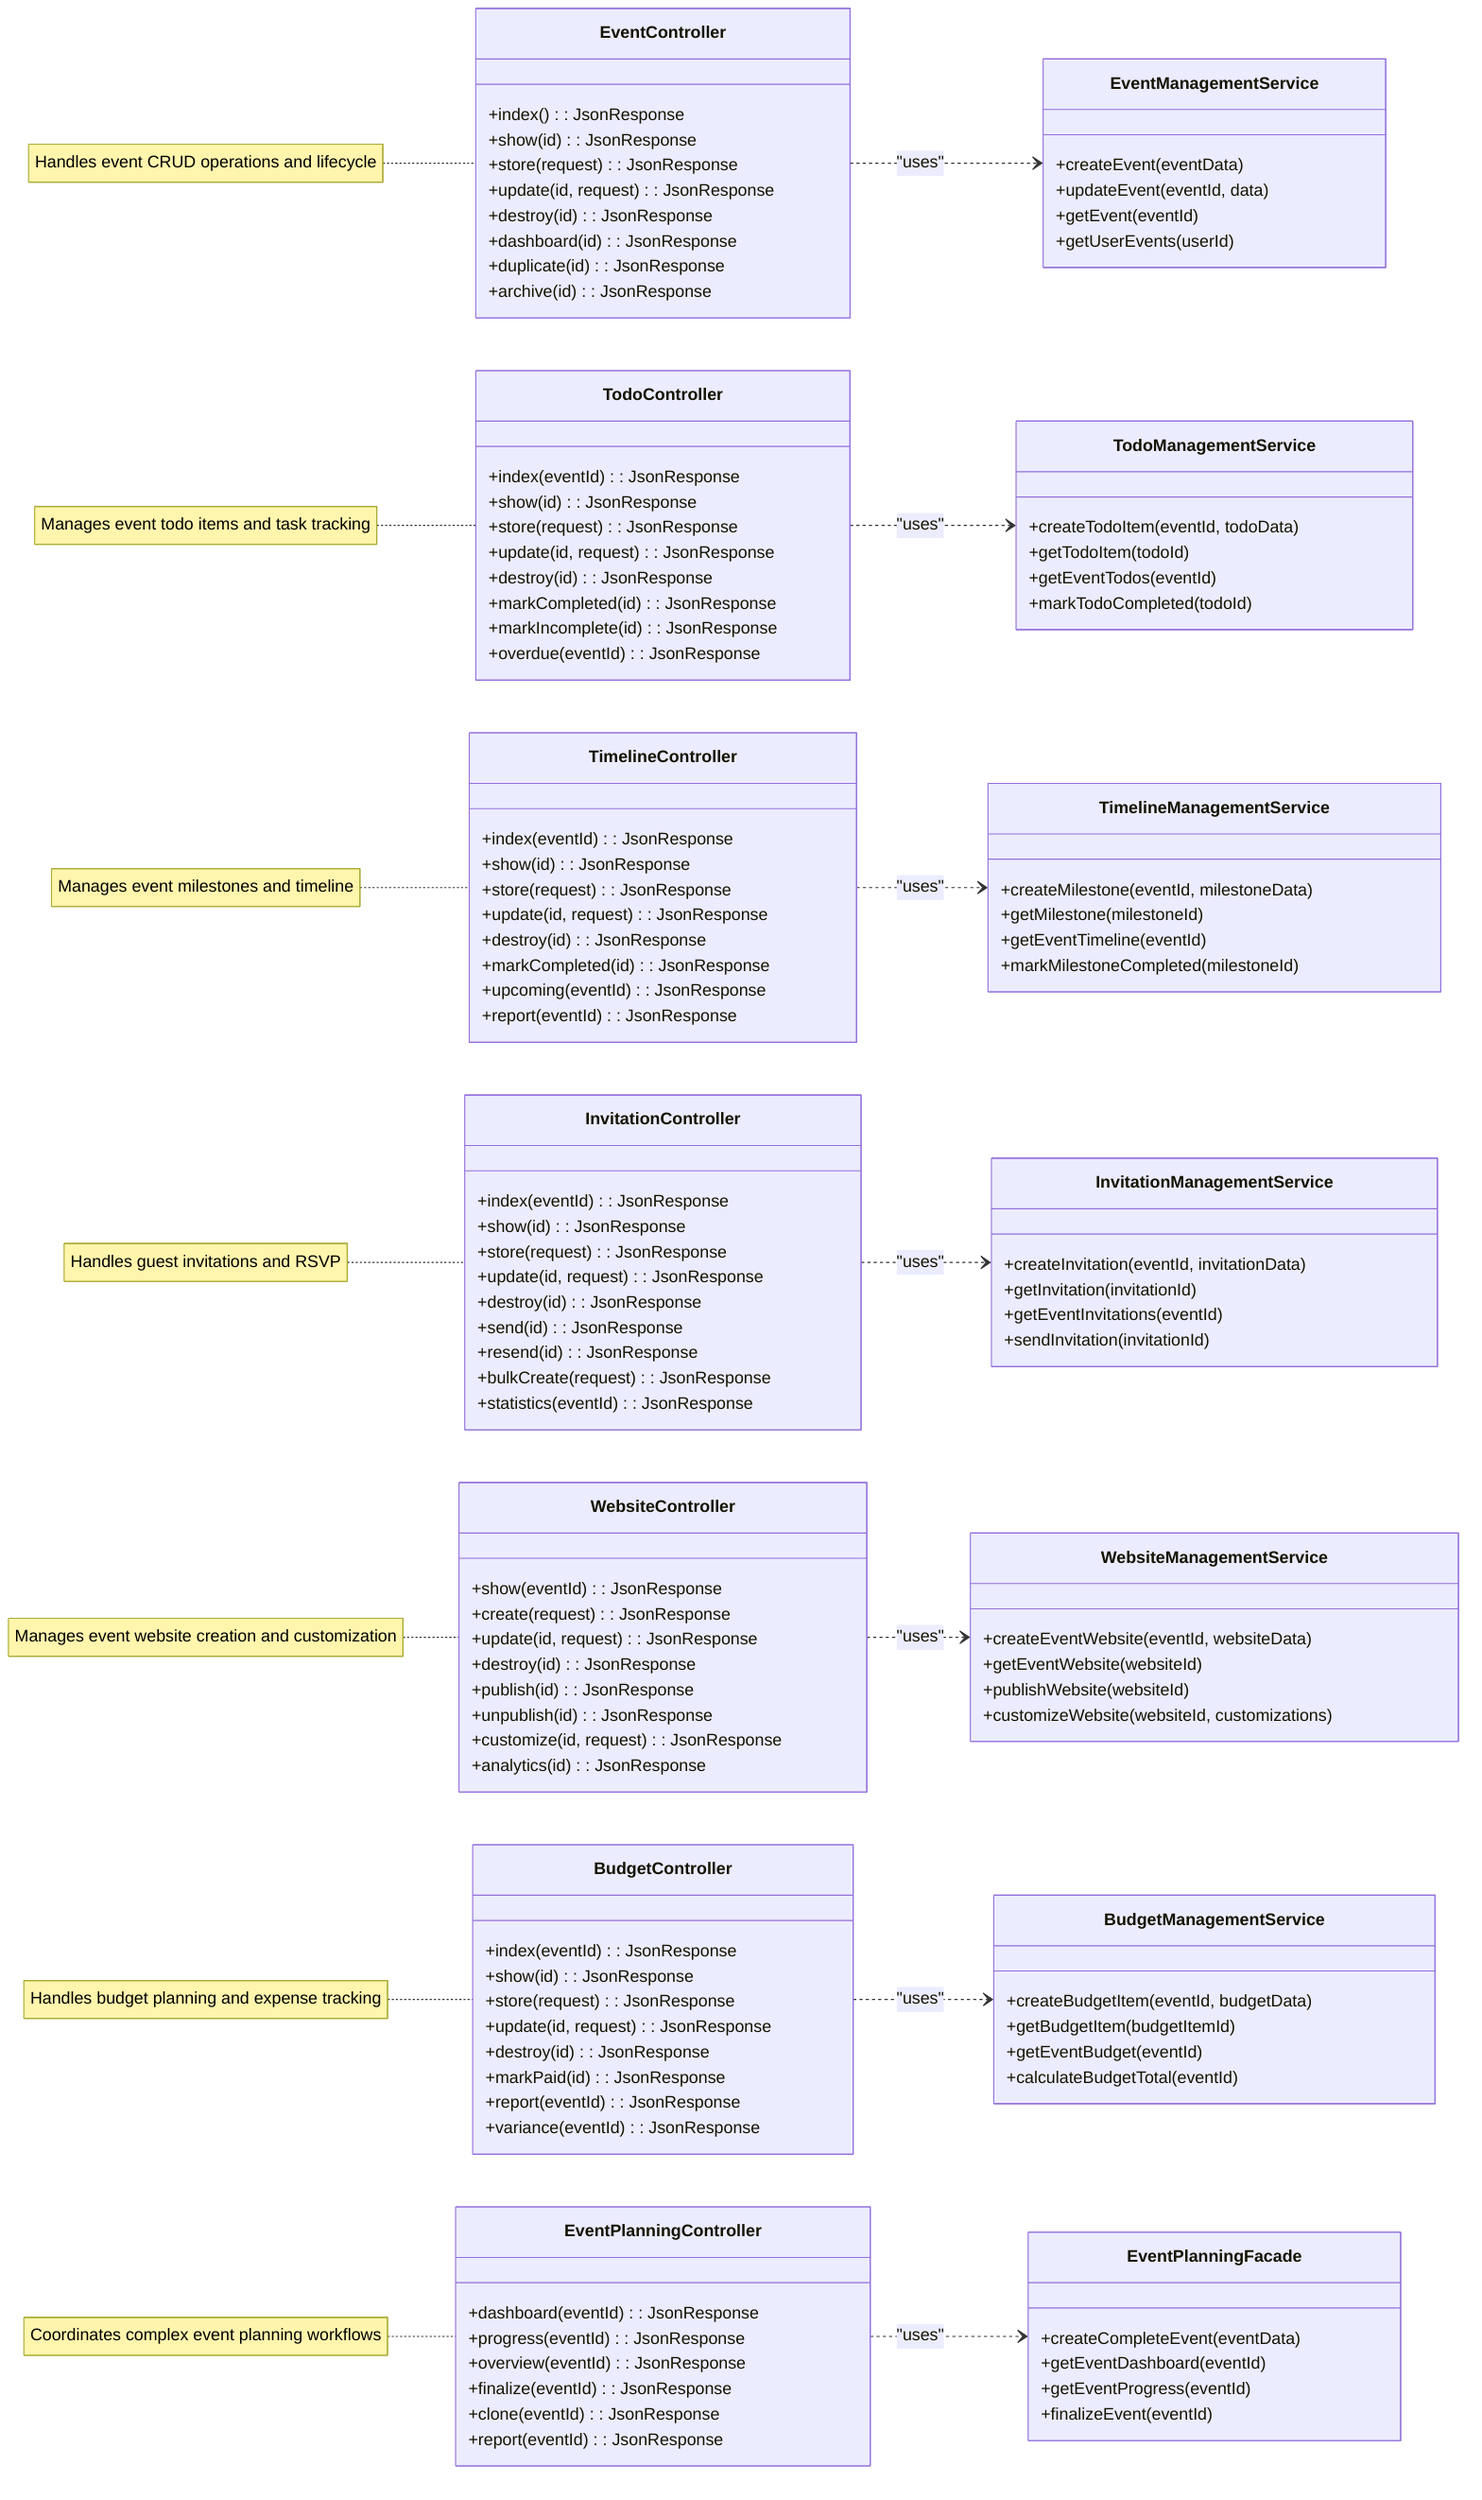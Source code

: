 classDiagram
    direction LR
    
    %% =============== EVENT PLANNING CONTROLLERS (API LAYER) ===============

    %% -------------- Service Layer References (External) --------------
    class EventManagementService {
        +createEvent(eventData)
        +updateEvent(eventId, data)
        +getEvent(eventId)
        +getUserEvents(userId)
    }

    class TodoManagementService {
        +createTodoItem(eventId, todoData)
        +getTodoItem(todoId)
        +getEventTodos(eventId)
        +markTodoCompleted(todoId)
    }

    class TimelineManagementService {
        +createMilestone(eventId, milestoneData)
        +getMilestone(milestoneId)
        +getEventTimeline(eventId)
        +markMilestoneCompleted(milestoneId)
    }

    class InvitationManagementService {
        +createInvitation(eventId, invitationData)
        +getInvitation(invitationId)
        +getEventInvitations(eventId)
        +sendInvitation(invitationId)
    }

    class WebsiteManagementService {
        +createEventWebsite(eventId, websiteData)
        +getEventWebsite(websiteId)
        +publishWebsite(websiteId)
        +customizeWebsite(websiteId, customizations)
    }

    class BudgetManagementService {
        +createBudgetItem(eventId, budgetData)
        +getBudgetItem(budgetItemId)
        +getEventBudget(eventId)
        +calculateBudgetTotal(eventId)
    }

    class EventPlanningFacade {
        +createCompleteEvent(eventData)
        +getEventDashboard(eventId)
        +getEventProgress(eventId)
        +finalizeEvent(eventId)
    }

    %% -------------- MVC Controllers --------------
    class EventController {
        +index() : JsonResponse
        +show(id) : JsonResponse
        +store(request) : JsonResponse
        +update(id, request) : JsonResponse
        +destroy(id) : JsonResponse
        +dashboard(id) : JsonResponse
        +duplicate(id) : JsonResponse
        +archive(id) : JsonResponse
    }

    class TodoController {
        +index(eventId) : JsonResponse
        +show(id) : JsonResponse
        +store(request) : JsonResponse
        +update(id, request) : JsonResponse
        +destroy(id) : JsonResponse
        +markCompleted(id) : JsonResponse
        +markIncomplete(id) : JsonResponse
        +overdue(eventId) : JsonResponse
    }

    class TimelineController {
        +index(eventId) : JsonResponse
        +show(id) : JsonResponse
        +store(request) : JsonResponse
        +update(id, request) : JsonResponse
        +destroy(id) : JsonResponse
        +markCompleted(id) : JsonResponse
        +upcoming(eventId) : JsonResponse
        +report(eventId) : JsonResponse
    }

    class InvitationController {
        +index(eventId) : JsonResponse
        +show(id) : JsonResponse
        +store(request) : JsonResponse
        +update(id, request) : JsonResponse
        +destroy(id) : JsonResponse
        +send(id) : JsonResponse
        +resend(id) : JsonResponse
        +bulkCreate(request) : JsonResponse
        +statistics(eventId) : JsonResponse
    }

    class WebsiteController {
        +show(eventId) : JsonResponse
        +create(request) : JsonResponse
        +update(id, request) : JsonResponse
        +destroy(id) : JsonResponse
        +publish(id) : JsonResponse
        +unpublish(id) : JsonResponse
        +customize(id, request) : JsonResponse
        +analytics(id) : JsonResponse
    }

    class BudgetController {
        +index(eventId) : JsonResponse
        +show(id) : JsonResponse
        +store(request) : JsonResponse
        +update(id, request) : JsonResponse
        +destroy(id) : JsonResponse
        +markPaid(id) : JsonResponse
        +report(eventId) : JsonResponse
        +variance(eventId) : JsonResponse
    }

    class EventPlanningController {
        +dashboard(eventId) : JsonResponse
        +progress(eventId) : JsonResponse
        +overview(eventId) : JsonResponse
        +finalize(eventId) : JsonResponse
        +clone(eventId) : JsonResponse
        +report(eventId) : JsonResponse
    }

    %% =============== RELATIONSHIPS (Controller → Service ONLY) ===============

    %% Controller Dependencies
    EventController ..> EventManagementService : "uses"
    TodoController ..> TodoManagementService : "uses"
    TimelineController ..> TimelineManagementService : "uses"
    InvitationController ..> InvitationManagementService : "uses"
    WebsiteController ..> WebsiteManagementService : "uses"
    BudgetController ..> BudgetManagementService : "uses"
    EventPlanningController ..> EventPlanningFacade : "uses"

    %% =============== NOTES ===============
    note for EventController "Handles event CRUD operations and lifecycle"
    note for TodoController "Manages event todo items and task tracking"
    note for TimelineController "Manages event milestones and timeline"
    note for InvitationController "Handles guest invitations and RSVP"
    note for WebsiteController "Manages event website creation and customization"
    note for BudgetController "Handles budget planning and expense tracking"
    note for EventPlanningController "Coordinates complex event planning workflows"